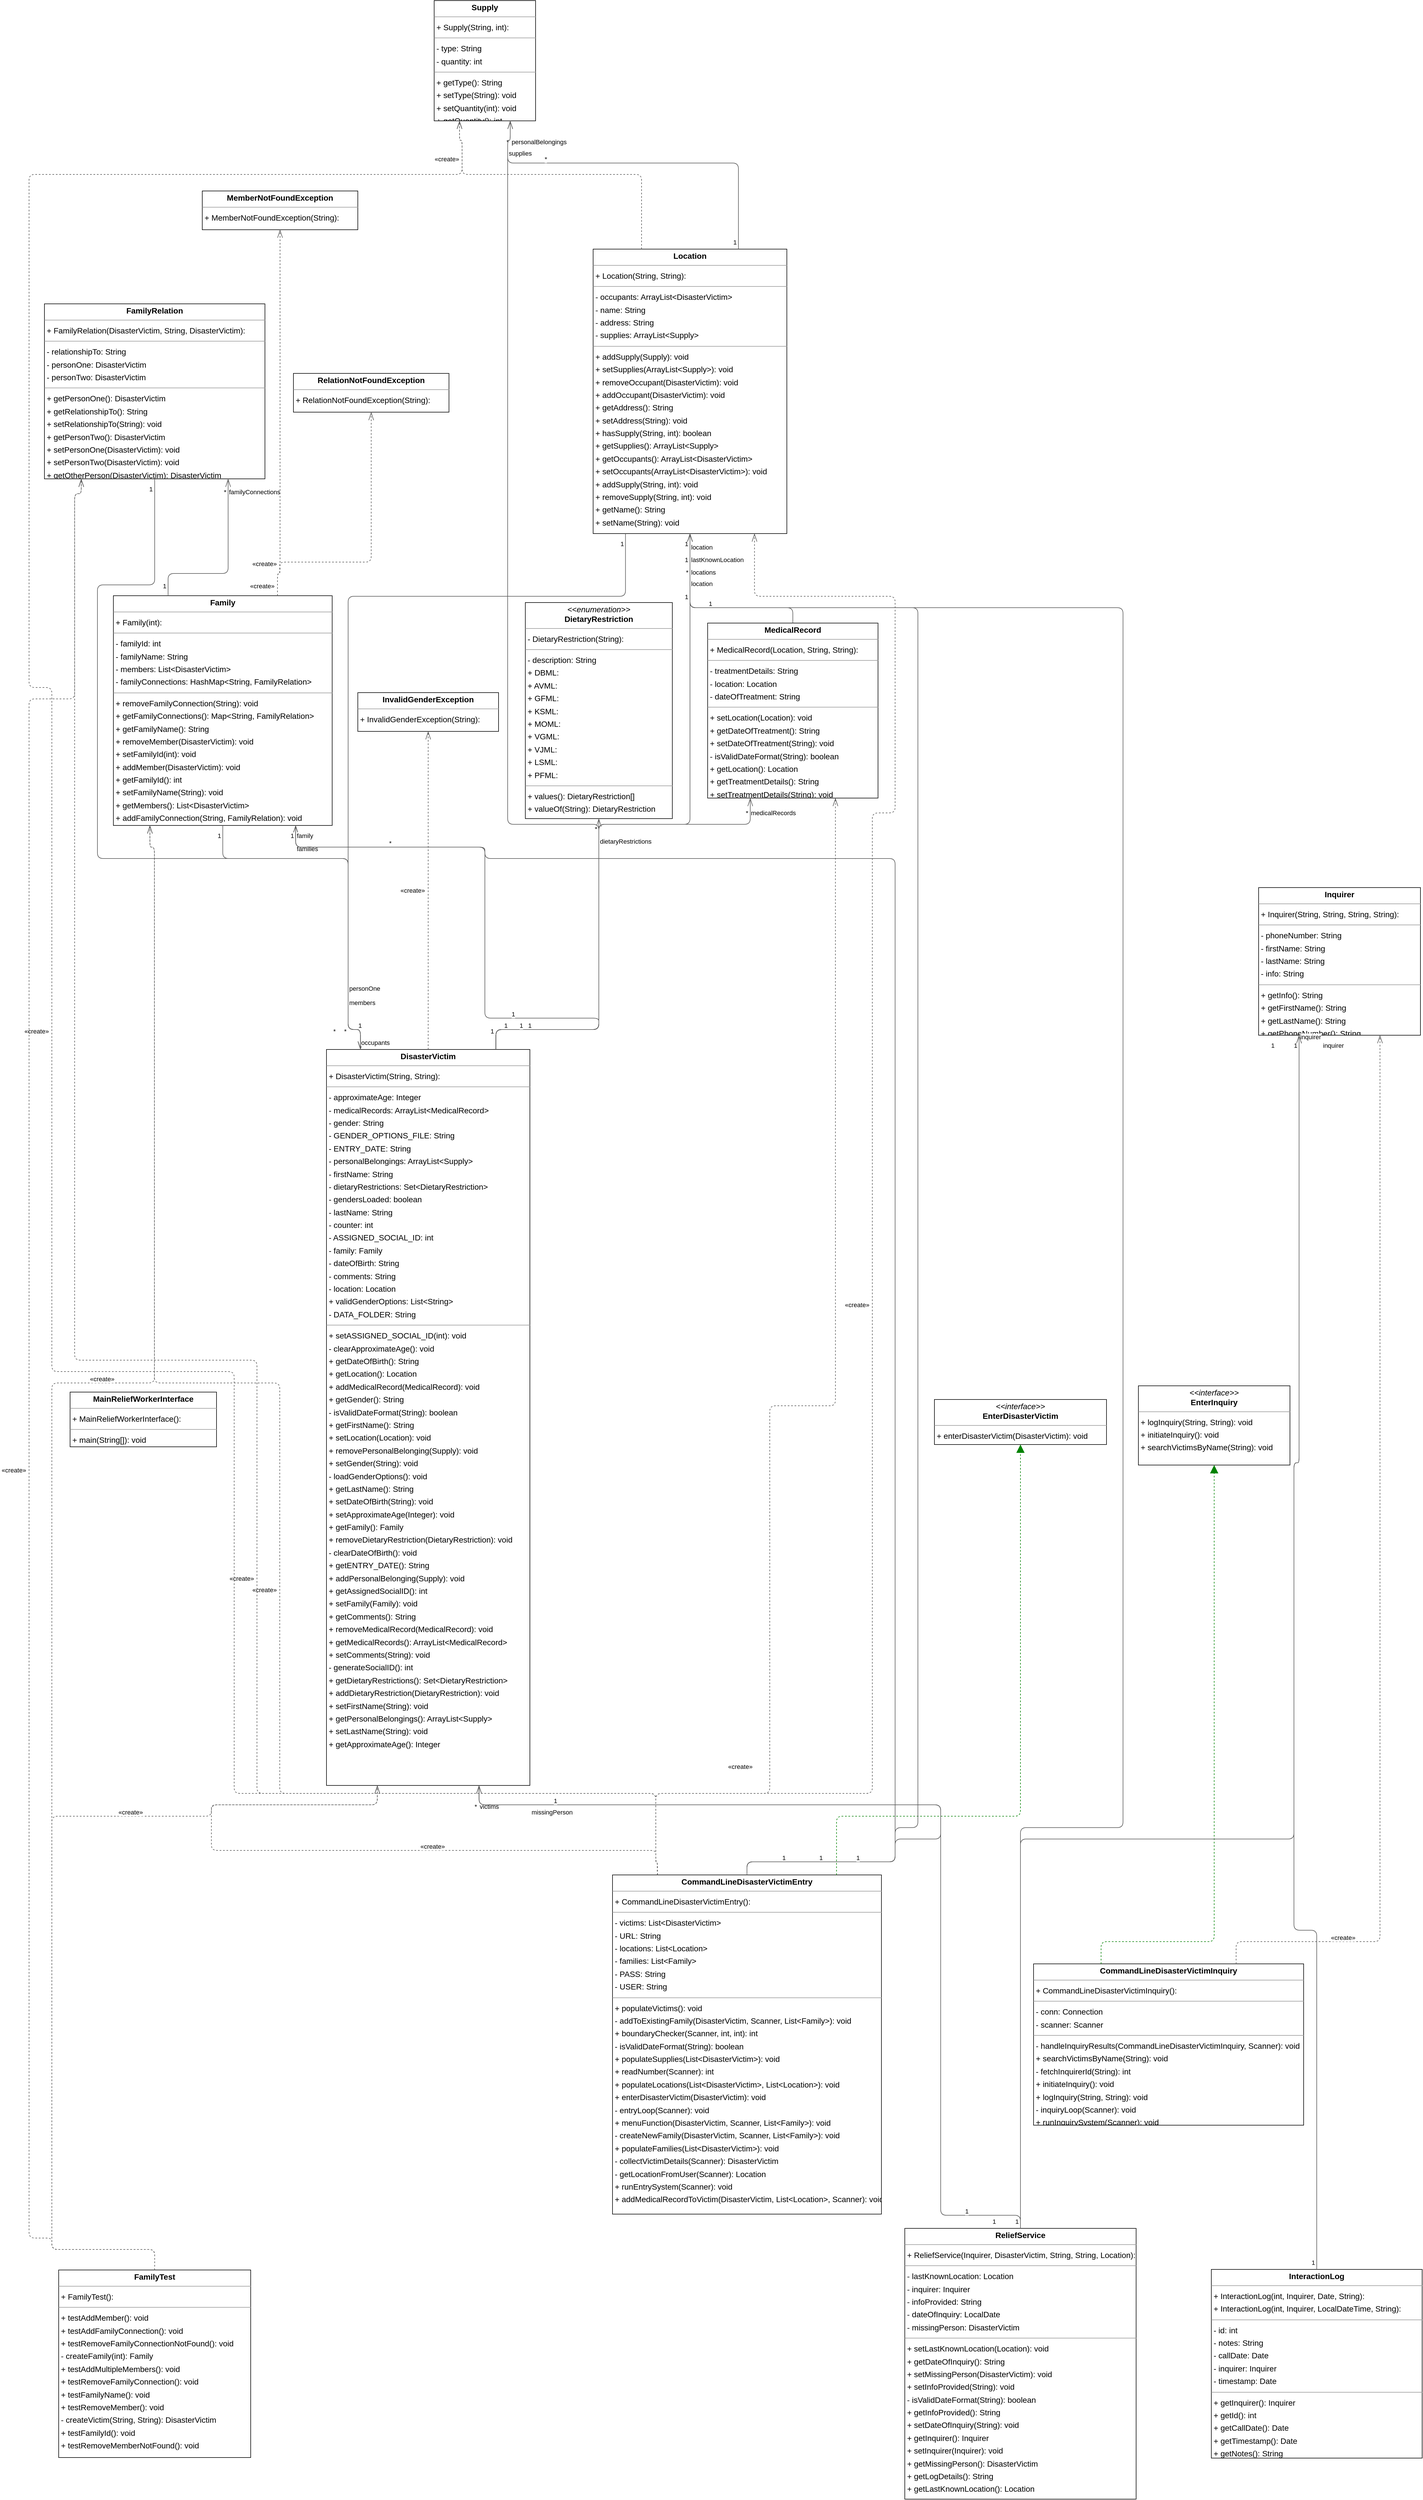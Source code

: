 <mxGraphModel dx="0" dy="0" grid="1" gridSize="10" guides="1" tooltips="1" connect="1" arrows="1" fold="1" page="0" pageScale="1" background="none" math="0" shadow="0">
  <root>
    <mxCell id="0" />
    <mxCell id="1" parent="0" />
    <mxCell id="node17" parent="1" vertex="1" value="&lt;p style=&quot;margin:0px;margin-top:4px;text-align:center;&quot;&gt;&lt;b&gt;CommandLineDisasterVictimEntry&lt;/b&gt;&lt;/p&gt;&lt;hr size=&quot;1&quot;/&gt;&lt;p style=&quot;margin:0 0 0 4px;line-height:1.6;&quot;&gt;+ CommandLineDisasterVictimEntry(): &lt;/p&gt;&lt;hr size=&quot;1&quot;/&gt;&lt;p style=&quot;margin:0 0 0 4px;line-height:1.6;&quot;&gt;- victims: List&amp;lt;DisasterVictim&amp;gt;&lt;br/&gt;- URL: String&lt;br/&gt;- locations: List&amp;lt;Location&amp;gt;&lt;br/&gt;- families: List&amp;lt;Family&amp;gt;&lt;br/&gt;- PASS: String&lt;br/&gt;- USER: String&lt;/p&gt;&lt;hr size=&quot;1&quot;/&gt;&lt;p style=&quot;margin:0 0 0 4px;line-height:1.6;&quot;&gt;+ populateVictims(): void&lt;br/&gt;- addToExistingFamily(DisasterVictim, Scanner, List&amp;lt;Family&amp;gt;): void&lt;br/&gt;+ boundaryChecker(Scanner, int, int): int&lt;br/&gt;- isValidDateFormat(String): boolean&lt;br/&gt;+ populateSupplies(List&amp;lt;DisasterVictim&amp;gt;): void&lt;br/&gt;+ readNumber(Scanner): int&lt;br/&gt;+ populateLocations(List&amp;lt;DisasterVictim&amp;gt;, List&amp;lt;Location&amp;gt;): void&lt;br/&gt;+ enterDisasterVictim(DisasterVictim): void&lt;br/&gt;- entryLoop(Scanner): void&lt;br/&gt;+ menuFunction(DisasterVictim, Scanner, List&amp;lt;Family&amp;gt;): void&lt;br/&gt;- createNewFamily(DisasterVictim, Scanner, List&amp;lt;Family&amp;gt;): void&lt;br/&gt;+ populateFamilies(List&amp;lt;DisasterVictim&amp;gt;): void&lt;br/&gt;- collectVictimDetails(Scanner): DisasterVictim&lt;br/&gt;- getLocationFromUser(Scanner): Location&lt;br/&gt;+ runEntrySystem(Scanner): void&lt;br/&gt;+ addMedicalRecordToVictim(DisasterVictim, List&amp;lt;Location&amp;gt;, Scanner): void&lt;/p&gt;" style="verticalAlign=top;align=left;overflow=fill;fontSize=14;fontFamily=Helvetica;html=1;rounded=0;shadow=0;comic=0;labelBackgroundColor=none;strokeWidth=1;">
      <mxGeometry x="835" y="3109" width="472" height="595" as="geometry" />
    </mxCell>
    <mxCell id="node13" parent="1" vertex="1" value="&lt;p style=&quot;margin:0px;margin-top:4px;text-align:center;&quot;&gt;&lt;b&gt;CommandLineDisasterVictimInquiry&lt;/b&gt;&lt;/p&gt;&lt;hr size=&quot;1&quot;/&gt;&lt;p style=&quot;margin:0 0 0 4px;line-height:1.6;&quot;&gt;+ CommandLineDisasterVictimInquiry(): &lt;/p&gt;&lt;hr size=&quot;1&quot;/&gt;&lt;p style=&quot;margin:0 0 0 4px;line-height:1.6;&quot;&gt;- conn: Connection&lt;br/&gt;- scanner: Scanner&lt;/p&gt;&lt;hr size=&quot;1&quot;/&gt;&lt;p style=&quot;margin:0 0 0 4px;line-height:1.6;&quot;&gt;- handleInquiryResults(CommandLineDisasterVictimInquiry, Scanner): void&lt;br/&gt;+ searchVictimsByName(String): void&lt;br/&gt;- fetchInquirerId(String): int&lt;br/&gt;+ initiateInquiry(): void&lt;br/&gt;+ logInquiry(String, String): void&lt;br/&gt;- inquiryLoop(Scanner): void&lt;br/&gt;+ runInquirySystem(Scanner): void&lt;/p&gt;" style="verticalAlign=top;align=left;overflow=fill;fontSize=14;fontFamily=Helvetica;html=1;rounded=0;shadow=0;comic=0;labelBackgroundColor=none;strokeWidth=1;">
      <mxGeometry x="1574" y="3265" width="474" height="283" as="geometry" />
    </mxCell>
    <mxCell id="node6" parent="1" vertex="1" value="&lt;p style=&quot;margin:0px;margin-top:4px;text-align:center;&quot;&gt;&lt;i&gt;&amp;lt;&amp;lt;enumeration&amp;gt;&amp;gt;&lt;/i&gt;&lt;br/&gt;&lt;b&gt;DietaryRestriction&lt;/b&gt;&lt;/p&gt;&lt;hr size=&quot;1&quot;/&gt;&lt;p style=&quot;margin:0 0 0 4px;line-height:1.6;&quot;&gt;- DietaryRestriction(String): &lt;/p&gt;&lt;hr size=&quot;1&quot;/&gt;&lt;p style=&quot;margin:0 0 0 4px;line-height:1.6;&quot;&gt;- description: String&lt;br/&gt;+ DBML: &lt;br/&gt;+ AVML: &lt;br/&gt;+ GFML: &lt;br/&gt;+ KSML: &lt;br/&gt;+ MOML: &lt;br/&gt;+ VGML: &lt;br/&gt;+ VJML: &lt;br/&gt;+ LSML: &lt;br/&gt;+ PFML: &lt;/p&gt;&lt;hr size=&quot;1&quot;/&gt;&lt;p style=&quot;margin:0 0 0 4px;line-height:1.6;&quot;&gt;+ values(): DietaryRestriction[]&lt;br/&gt;+ valueOf(String): DietaryRestriction&lt;br/&gt;+ getDescription(): String&lt;/p&gt;" style="verticalAlign=top;align=left;overflow=fill;fontSize=14;fontFamily=Helvetica;html=1;rounded=0;shadow=0;comic=0;labelBackgroundColor=none;strokeWidth=1;">
      <mxGeometry x="682" y="877" width="258" height="379" as="geometry" />
    </mxCell>
    <mxCell id="node12" parent="1" vertex="1" value="&lt;p style=&quot;margin:0px;margin-top:4px;text-align:center;&quot;&gt;&lt;b&gt;DisasterVictim&lt;/b&gt;&lt;/p&gt;&lt;hr size=&quot;1&quot;/&gt;&lt;p style=&quot;margin:0 0 0 4px;line-height:1.6;&quot;&gt;+ DisasterVictim(String, String): &lt;/p&gt;&lt;hr size=&quot;1&quot;/&gt;&lt;p style=&quot;margin:0 0 0 4px;line-height:1.6;&quot;&gt;- approximateAge: Integer&lt;br/&gt;- medicalRecords: ArrayList&amp;lt;MedicalRecord&amp;gt;&lt;br/&gt;- gender: String&lt;br/&gt;- GENDER_OPTIONS_FILE: String&lt;br/&gt;- ENTRY_DATE: String&lt;br/&gt;- personalBelongings: ArrayList&amp;lt;Supply&amp;gt;&lt;br/&gt;- firstName: String&lt;br/&gt;- dietaryRestrictions: Set&amp;lt;DietaryRestriction&amp;gt;&lt;br/&gt;- gendersLoaded: boolean&lt;br/&gt;- lastName: String&lt;br/&gt;- counter: int&lt;br/&gt;- ASSIGNED_SOCIAL_ID: int&lt;br/&gt;- family: Family&lt;br/&gt;- dateOfBirth: String&lt;br/&gt;- comments: String&lt;br/&gt;- location: Location&lt;br/&gt;+ validGenderOptions: List&amp;lt;String&amp;gt;&lt;br/&gt;- DATA_FOLDER: String&lt;/p&gt;&lt;hr size=&quot;1&quot;/&gt;&lt;p style=&quot;margin:0 0 0 4px;line-height:1.6;&quot;&gt;+ setASSIGNED_SOCIAL_ID(int): void&lt;br/&gt;- clearApproximateAge(): void&lt;br/&gt;+ getDateOfBirth(): String&lt;br/&gt;+ getLocation(): Location&lt;br/&gt;+ addMedicalRecord(MedicalRecord): void&lt;br/&gt;+ getGender(): String&lt;br/&gt;- isValidDateFormat(String): boolean&lt;br/&gt;+ getFirstName(): String&lt;br/&gt;+ setLocation(Location): void&lt;br/&gt;+ removePersonalBelonging(Supply): void&lt;br/&gt;+ setGender(String): void&lt;br/&gt;- loadGenderOptions(): void&lt;br/&gt;+ getLastName(): String&lt;br/&gt;+ setDateOfBirth(String): void&lt;br/&gt;+ setApproximateAge(Integer): void&lt;br/&gt;+ getFamily(): Family&lt;br/&gt;+ removeDietaryRestriction(DietaryRestriction): void&lt;br/&gt;- clearDateOfBirth(): void&lt;br/&gt;+ getENTRY_DATE(): String&lt;br/&gt;+ addPersonalBelonging(Supply): void&lt;br/&gt;+ getAssignedSocialID(): int&lt;br/&gt;+ setFamily(Family): void&lt;br/&gt;+ getComments(): String&lt;br/&gt;+ removeMedicalRecord(MedicalRecord): void&lt;br/&gt;+ getMedicalRecords(): ArrayList&amp;lt;MedicalRecord&amp;gt;&lt;br/&gt;+ setComments(String): void&lt;br/&gt;- generateSocialID(): int&lt;br/&gt;+ getDietaryRestrictions(): Set&amp;lt;DietaryRestriction&amp;gt;&lt;br/&gt;+ addDietaryRestriction(DietaryRestriction): void&lt;br/&gt;+ setFirstName(String): void&lt;br/&gt;+ getPersonalBelongings(): ArrayList&amp;lt;Supply&amp;gt;&lt;br/&gt;+ setLastName(String): void&lt;br/&gt;+ getApproximateAge(): Integer&lt;/p&gt;" style="verticalAlign=top;align=left;overflow=fill;fontSize=14;fontFamily=Helvetica;html=1;rounded=0;shadow=0;comic=0;labelBackgroundColor=none;strokeWidth=1;">
      <mxGeometry x="333" y="1661" width="357" height="1291" as="geometry" />
    </mxCell>
    <mxCell id="node2" parent="1" vertex="1" value="&lt;p style=&quot;margin:0px;margin-top:4px;text-align:center;&quot;&gt;&lt;i&gt;&amp;lt;&amp;lt;interface&amp;gt;&amp;gt;&lt;/i&gt;&lt;br/&gt;&lt;b&gt;EnterDisasterVictim&lt;/b&gt;&lt;/p&gt;&lt;hr size=&quot;1&quot;/&gt;&lt;p style=&quot;margin:0 0 0 4px;line-height:1.6;&quot;&gt;+ enterDisasterVictim(DisasterVictim): void&lt;/p&gt;" style="verticalAlign=top;align=left;overflow=fill;fontSize=14;fontFamily=Helvetica;html=1;rounded=0;shadow=0;comic=0;labelBackgroundColor=none;strokeWidth=1;">
      <mxGeometry x="1400" y="2275" width="302" height="79" as="geometry" />
    </mxCell>
    <mxCell id="node18" parent="1" vertex="1" value="&lt;p style=&quot;margin:0px;margin-top:4px;text-align:center;&quot;&gt;&lt;i&gt;&amp;lt;&amp;lt;interface&amp;gt;&amp;gt;&lt;/i&gt;&lt;br/&gt;&lt;b&gt;EnterInquiry&lt;/b&gt;&lt;/p&gt;&lt;hr size=&quot;1&quot;/&gt;&lt;p style=&quot;margin:0 0 0 4px;line-height:1.6;&quot;&gt;+ logInquiry(String, String): void&lt;br/&gt;+ initiateInquiry(): void&lt;br/&gt;+ searchVictimsByName(String): void&lt;/p&gt;" style="verticalAlign=top;align=left;overflow=fill;fontSize=14;fontFamily=Helvetica;html=1;rounded=0;shadow=0;comic=0;labelBackgroundColor=none;strokeWidth=1;">
      <mxGeometry x="1758" y="2251" width="266" height="139" as="geometry" />
    </mxCell>
    <mxCell id="node14" parent="1" vertex="1" value="&lt;p style=&quot;margin:0px;margin-top:4px;text-align:center;&quot;&gt;&lt;b&gt;Family&lt;/b&gt;&lt;/p&gt;&lt;hr size=&quot;1&quot;/&gt;&lt;p style=&quot;margin:0 0 0 4px;line-height:1.6;&quot;&gt;+ Family(int): &lt;/p&gt;&lt;hr size=&quot;1&quot;/&gt;&lt;p style=&quot;margin:0 0 0 4px;line-height:1.6;&quot;&gt;- familyId: int&lt;br/&gt;- familyName: String&lt;br/&gt;- members: List&amp;lt;DisasterVictim&amp;gt;&lt;br/&gt;- familyConnections: HashMap&amp;lt;String, FamilyRelation&amp;gt;&lt;/p&gt;&lt;hr size=&quot;1&quot;/&gt;&lt;p style=&quot;margin:0 0 0 4px;line-height:1.6;&quot;&gt;+ removeFamilyConnection(String): void&lt;br/&gt;+ getFamilyConnections(): Map&amp;lt;String, FamilyRelation&amp;gt;&lt;br/&gt;+ getFamilyName(): String&lt;br/&gt;+ removeMember(DisasterVictim): void&lt;br/&gt;+ setFamilyId(int): void&lt;br/&gt;+ addMember(DisasterVictim): void&lt;br/&gt;+ getFamilyId(): int&lt;br/&gt;+ setFamilyName(String): void&lt;br/&gt;+ getMembers(): List&amp;lt;DisasterVictim&amp;gt;&lt;br/&gt;+ addFamilyConnection(String, FamilyRelation): void&lt;/p&gt;" style="verticalAlign=top;align=left;overflow=fill;fontSize=14;fontFamily=Helvetica;html=1;rounded=0;shadow=0;comic=0;labelBackgroundColor=none;strokeWidth=1;">
      <mxGeometry x="-41" y="865" width="384" height="403" as="geometry" />
    </mxCell>
    <mxCell id="node0" parent="1" vertex="1" value="&lt;p style=&quot;margin:0px;margin-top:4px;text-align:center;&quot;&gt;&lt;b&gt;FamilyRelation&lt;/b&gt;&lt;/p&gt;&lt;hr size=&quot;1&quot;/&gt;&lt;p style=&quot;margin:0 0 0 4px;line-height:1.6;&quot;&gt;+ FamilyRelation(DisasterVictim, String, DisasterVictim): &lt;/p&gt;&lt;hr size=&quot;1&quot;/&gt;&lt;p style=&quot;margin:0 0 0 4px;line-height:1.6;&quot;&gt;- relationshipTo: String&lt;br/&gt;- personOne: DisasterVictim&lt;br/&gt;- personTwo: DisasterVictim&lt;/p&gt;&lt;hr size=&quot;1&quot;/&gt;&lt;p style=&quot;margin:0 0 0 4px;line-height:1.6;&quot;&gt;+ getPersonOne(): DisasterVictim&lt;br/&gt;+ getRelationshipTo(): String&lt;br/&gt;+ setRelationshipTo(String): void&lt;br/&gt;+ getPersonTwo(): DisasterVictim&lt;br/&gt;+ setPersonOne(DisasterVictim): void&lt;br/&gt;+ setPersonTwo(DisasterVictim): void&lt;br/&gt;+ getOtherPerson(DisasterVictim): DisasterVictim&lt;/p&gt;" style="verticalAlign=top;align=left;overflow=fill;fontSize=14;fontFamily=Helvetica;html=1;rounded=0;shadow=0;comic=0;labelBackgroundColor=none;strokeWidth=1;">
      <mxGeometry x="-162" y="353" width="387" height="307" as="geometry" />
    </mxCell>
    <mxCell id="node3" parent="1" vertex="1" value="&lt;p style=&quot;margin:0px;margin-top:4px;text-align:center;&quot;&gt;&lt;b&gt;FamilyTest&lt;/b&gt;&lt;/p&gt;&lt;hr size=&quot;1&quot;/&gt;&lt;p style=&quot;margin:0 0 0 4px;line-height:1.6;&quot;&gt;+ FamilyTest(): &lt;/p&gt;&lt;hr size=&quot;1&quot;/&gt;&lt;p style=&quot;margin:0 0 0 4px;line-height:1.6;&quot;&gt;+ testAddMember(): void&lt;br/&gt;+ testAddFamilyConnection(): void&lt;br/&gt;+ testRemoveFamilyConnectionNotFound(): void&lt;br/&gt;- createFamily(int): Family&lt;br/&gt;+ testAddMultipleMembers(): void&lt;br/&gt;+ testRemoveFamilyConnection(): void&lt;br/&gt;+ testFamilyName(): void&lt;br/&gt;+ testRemoveMember(): void&lt;br/&gt;- createVictim(String, String): DisasterVictim&lt;br/&gt;+ testFamilyId(): void&lt;br/&gt;+ testRemoveMemberNotFound(): void&lt;/p&gt;" style="verticalAlign=top;align=left;overflow=fill;fontSize=14;fontFamily=Helvetica;html=1;rounded=0;shadow=0;comic=0;labelBackgroundColor=none;strokeWidth=1;">
      <mxGeometry x="-137" y="3802" width="337" height="329" as="geometry" />
    </mxCell>
    <mxCell id="node1" parent="1" vertex="1" value="&lt;p style=&quot;margin:0px;margin-top:4px;text-align:center;&quot;&gt;&lt;b&gt;Inquirer&lt;/b&gt;&lt;/p&gt;&lt;hr size=&quot;1&quot;/&gt;&lt;p style=&quot;margin:0 0 0 4px;line-height:1.6;&quot;&gt;+ Inquirer(String, String, String, String): &lt;/p&gt;&lt;hr size=&quot;1&quot;/&gt;&lt;p style=&quot;margin:0 0 0 4px;line-height:1.6;&quot;&gt;- phoneNumber: String&lt;br/&gt;- firstName: String&lt;br/&gt;- lastName: String&lt;br/&gt;- info: String&lt;/p&gt;&lt;hr size=&quot;1&quot;/&gt;&lt;p style=&quot;margin:0 0 0 4px;line-height:1.6;&quot;&gt;+ getInfo(): String&lt;br/&gt;+ getFirstName(): String&lt;br/&gt;+ getLastName(): String&lt;br/&gt;+ getPhoneNumber(): String&lt;/p&gt;" style="verticalAlign=top;align=left;overflow=fill;fontSize=14;fontFamily=Helvetica;html=1;rounded=0;shadow=0;comic=0;labelBackgroundColor=none;strokeWidth=1;">
      <mxGeometry x="1969" y="1377" width="284" height="259" as="geometry" />
    </mxCell>
    <mxCell id="node8" parent="1" vertex="1" value="&lt;p style=&quot;margin:0px;margin-top:4px;text-align:center;&quot;&gt;&lt;b&gt;InteractionLog&lt;/b&gt;&lt;/p&gt;&lt;hr size=&quot;1&quot;/&gt;&lt;p style=&quot;margin:0 0 0 4px;line-height:1.6;&quot;&gt;+ InteractionLog(int, Inquirer, Date, String): &lt;br/&gt;+ InteractionLog(int, Inquirer, LocalDateTime, String): &lt;/p&gt;&lt;hr size=&quot;1&quot;/&gt;&lt;p style=&quot;margin:0 0 0 4px;line-height:1.6;&quot;&gt;- id: int&lt;br/&gt;- notes: String&lt;br/&gt;- callDate: Date&lt;br/&gt;- inquirer: Inquirer&lt;br/&gt;- timestamp: Date&lt;/p&gt;&lt;hr size=&quot;1&quot;/&gt;&lt;p style=&quot;margin:0 0 0 4px;line-height:1.6;&quot;&gt;+ getInquirer(): Inquirer&lt;br/&gt;+ getId(): int&lt;br/&gt;+ getCallDate(): Date&lt;br/&gt;+ getTimestamp(): Date&lt;br/&gt;+ getNotes(): String&lt;/p&gt;" style="verticalAlign=top;align=left;overflow=fill;fontSize=14;fontFamily=Helvetica;html=1;rounded=0;shadow=0;comic=0;labelBackgroundColor=none;strokeWidth=1;">
      <mxGeometry x="1886" y="3801" width="370" height="331" as="geometry" />
    </mxCell>
    <mxCell id="node16" parent="1" vertex="1" value="&lt;p style=&quot;margin:0px;margin-top:4px;text-align:center;&quot;&gt;&lt;b&gt;InvalidGenderException&lt;/b&gt;&lt;/p&gt;&lt;hr size=&quot;1&quot;/&gt;&lt;p style=&quot;margin:0 0 0 4px;line-height:1.6;&quot;&gt;+ InvalidGenderException(String): &lt;/p&gt;" style="verticalAlign=top;align=left;overflow=fill;fontSize=14;fontFamily=Helvetica;html=1;rounded=0;shadow=0;comic=0;labelBackgroundColor=none;strokeWidth=1;">
      <mxGeometry x="388" y="1035" width="247" height="68" as="geometry" />
    </mxCell>
    <mxCell id="node7" parent="1" vertex="1" value="&lt;p style=&quot;margin:0px;margin-top:4px;text-align:center;&quot;&gt;&lt;b&gt;Location&lt;/b&gt;&lt;/p&gt;&lt;hr size=&quot;1&quot;/&gt;&lt;p style=&quot;margin:0 0 0 4px;line-height:1.6;&quot;&gt;+ Location(String, String): &lt;/p&gt;&lt;hr size=&quot;1&quot;/&gt;&lt;p style=&quot;margin:0 0 0 4px;line-height:1.6;&quot;&gt;- occupants: ArrayList&amp;lt;DisasterVictim&amp;gt;&lt;br/&gt;- name: String&lt;br/&gt;- address: String&lt;br/&gt;- supplies: ArrayList&amp;lt;Supply&amp;gt;&lt;/p&gt;&lt;hr size=&quot;1&quot;/&gt;&lt;p style=&quot;margin:0 0 0 4px;line-height:1.6;&quot;&gt;+ addSupply(Supply): void&lt;br/&gt;+ setSupplies(ArrayList&amp;lt;Supply&amp;gt;): void&lt;br/&gt;+ removeOccupant(DisasterVictim): void&lt;br/&gt;+ addOccupant(DisasterVictim): void&lt;br/&gt;+ getAddress(): String&lt;br/&gt;+ setAddress(String): void&lt;br/&gt;+ hasSupply(String, int): boolean&lt;br/&gt;+ getSupplies(): ArrayList&amp;lt;Supply&amp;gt;&lt;br/&gt;+ getOccupants(): ArrayList&amp;lt;DisasterVictim&amp;gt;&lt;br/&gt;+ setOccupants(ArrayList&amp;lt;DisasterVictim&amp;gt;): void&lt;br/&gt;+ addSupply(String, int): void&lt;br/&gt;+ removeSupply(String, int): void&lt;br/&gt;+ getName(): String&lt;br/&gt;+ setName(String): void&lt;/p&gt;" style="verticalAlign=top;align=left;overflow=fill;fontSize=14;fontFamily=Helvetica;html=1;rounded=0;shadow=0;comic=0;labelBackgroundColor=none;strokeWidth=1;">
      <mxGeometry x="801" y="257" width="340" height="499" as="geometry" />
    </mxCell>
    <mxCell id="node11" parent="1" vertex="1" value="&lt;p style=&quot;margin:0px;margin-top:4px;text-align:center;&quot;&gt;&lt;b&gt;MainReliefWorkerInterface&lt;/b&gt;&lt;/p&gt;&lt;hr size=&quot;1&quot;/&gt;&lt;p style=&quot;margin:0 0 0 4px;line-height:1.6;&quot;&gt;+ MainReliefWorkerInterface(): &lt;/p&gt;&lt;hr size=&quot;1&quot;/&gt;&lt;p style=&quot;margin:0 0 0 4px;line-height:1.6;&quot;&gt;+ main(String[]): void&lt;/p&gt;" style="verticalAlign=top;align=left;overflow=fill;fontSize=14;fontFamily=Helvetica;html=1;rounded=0;shadow=0;comic=0;labelBackgroundColor=none;strokeWidth=1;">
      <mxGeometry x="-117" y="2262" width="257" height="96" as="geometry" />
    </mxCell>
    <mxCell id="node9" parent="1" vertex="1" value="&lt;p style=&quot;margin:0px;margin-top:4px;text-align:center;&quot;&gt;&lt;b&gt;MedicalRecord&lt;/b&gt;&lt;/p&gt;&lt;hr size=&quot;1&quot;/&gt;&lt;p style=&quot;margin:0 0 0 4px;line-height:1.6;&quot;&gt;+ MedicalRecord(Location, String, String): &lt;/p&gt;&lt;hr size=&quot;1&quot;/&gt;&lt;p style=&quot;margin:0 0 0 4px;line-height:1.6;&quot;&gt;- treatmentDetails: String&lt;br/&gt;- location: Location&lt;br/&gt;- dateOfTreatment: String&lt;/p&gt;&lt;hr size=&quot;1&quot;/&gt;&lt;p style=&quot;margin:0 0 0 4px;line-height:1.6;&quot;&gt;+ setLocation(Location): void&lt;br/&gt;+ getDateOfTreatment(): String&lt;br/&gt;+ setDateOfTreatment(String): void&lt;br/&gt;- isValidDateFormat(String): boolean&lt;br/&gt;+ getLocation(): Location&lt;br/&gt;+ getTreatmentDetails(): String&lt;br/&gt;+ setTreatmentDetails(String): void&lt;/p&gt;" style="verticalAlign=top;align=left;overflow=fill;fontSize=14;fontFamily=Helvetica;html=1;rounded=0;shadow=0;comic=0;labelBackgroundColor=none;strokeWidth=1;">
      <mxGeometry x="1002" y="913" width="299" height="307" as="geometry" />
    </mxCell>
    <mxCell id="node10" parent="1" vertex="1" value="&lt;p style=&quot;margin:0px;margin-top:4px;text-align:center;&quot;&gt;&lt;b&gt;MemberNotFoundException&lt;/b&gt;&lt;/p&gt;&lt;hr size=&quot;1&quot;/&gt;&lt;p style=&quot;margin:0 0 0 4px;line-height:1.6;&quot;&gt;+ MemberNotFoundException(String): &lt;/p&gt;" style="verticalAlign=top;align=left;overflow=fill;fontSize=14;fontFamily=Helvetica;html=1;rounded=0;shadow=0;comic=0;labelBackgroundColor=none;strokeWidth=1;">
      <mxGeometry x="115" y="155" width="273" height="68" as="geometry" />
    </mxCell>
    <mxCell id="node4" parent="1" vertex="1" value="&lt;p style=&quot;margin:0px;margin-top:4px;text-align:center;&quot;&gt;&lt;b&gt;RelationNotFoundException&lt;/b&gt;&lt;/p&gt;&lt;hr size=&quot;1&quot;/&gt;&lt;p style=&quot;margin:0 0 0 4px;line-height:1.6;&quot;&gt;+ RelationNotFoundException(String): &lt;/p&gt;" style="verticalAlign=top;align=left;overflow=fill;fontSize=14;fontFamily=Helvetica;html=1;rounded=0;shadow=0;comic=0;labelBackgroundColor=none;strokeWidth=1;">
      <mxGeometry x="275" y="475" width="273" height="68" as="geometry" />
    </mxCell>
    <mxCell id="node15" parent="1" vertex="1" value="&lt;p style=&quot;margin:0px;margin-top:4px;text-align:center;&quot;&gt;&lt;b&gt;ReliefService&lt;/b&gt;&lt;/p&gt;&lt;hr size=&quot;1&quot;/&gt;&lt;p style=&quot;margin:0 0 0 4px;line-height:1.6;&quot;&gt;+ ReliefService(Inquirer, DisasterVictim, String, String, Location): &lt;/p&gt;&lt;hr size=&quot;1&quot;/&gt;&lt;p style=&quot;margin:0 0 0 4px;line-height:1.6;&quot;&gt;- lastKnownLocation: Location&lt;br/&gt;- inquirer: Inquirer&lt;br/&gt;- infoProvided: String&lt;br/&gt;- dateOfInquiry: LocalDate&lt;br/&gt;- missingPerson: DisasterVictim&lt;/p&gt;&lt;hr size=&quot;1&quot;/&gt;&lt;p style=&quot;margin:0 0 0 4px;line-height:1.6;&quot;&gt;+ setLastKnownLocation(Location): void&lt;br/&gt;+ getDateOfInquiry(): String&lt;br/&gt;+ setMissingPerson(DisasterVictim): void&lt;br/&gt;+ setInfoProvided(String): void&lt;br/&gt;- isValidDateFormat(String): boolean&lt;br/&gt;+ getInfoProvided(): String&lt;br/&gt;+ setDateOfInquiry(String): void&lt;br/&gt;+ getInquirer(): Inquirer&lt;br/&gt;+ setInquirer(Inquirer): void&lt;br/&gt;+ getMissingPerson(): DisasterVictim&lt;br/&gt;+ getLogDetails(): String&lt;br/&gt;+ getLastKnownLocation(): Location&lt;/p&gt;" style="verticalAlign=top;align=left;overflow=fill;fontSize=14;fontFamily=Helvetica;html=1;rounded=0;shadow=0;comic=0;labelBackgroundColor=none;strokeWidth=1;">
      <mxGeometry x="1348" y="3729" width="406" height="475" as="geometry" />
    </mxCell>
    <mxCell id="node5" parent="1" vertex="1" value="&lt;p style=&quot;margin:0px;margin-top:4px;text-align:center;&quot;&gt;&lt;b&gt;Supply&lt;/b&gt;&lt;/p&gt;&lt;hr size=&quot;1&quot;/&gt;&lt;p style=&quot;margin:0 0 0 4px;line-height:1.6;&quot;&gt;+ Supply(String, int): &lt;/p&gt;&lt;hr size=&quot;1&quot;/&gt;&lt;p style=&quot;margin:0 0 0 4px;line-height:1.6;&quot;&gt;- type: String&lt;br/&gt;- quantity: int&lt;/p&gt;&lt;hr size=&quot;1&quot;/&gt;&lt;p style=&quot;margin:0 0 0 4px;line-height:1.6;&quot;&gt;+ getType(): String&lt;br/&gt;+ setType(String): void&lt;br/&gt;+ setQuantity(int): void&lt;br/&gt;+ getQuantity(): int&lt;/p&gt;" style="verticalAlign=top;align=left;overflow=fill;fontSize=14;fontFamily=Helvetica;html=1;rounded=0;shadow=0;comic=0;labelBackgroundColor=none;strokeWidth=1;">
      <mxGeometry x="522" y="-179" width="178" height="211" as="geometry" />
    </mxCell>
    <mxCell id="edge21" edge="1" value="" parent="1" source="node17" target="node12" style="html=1;rounded=1;edgeStyle=orthogonalEdgeStyle;dashed=1;startArrow=none;endArrow=openThin;endSize=12;strokeColor=#595959;exitX=0.167;exitY=0.000;exitDx=0;exitDy=0;entryX=0.250;entryY=1.000;entryDx=0;entryDy=0;">
      <mxGeometry width="50" height="50" relative="1" as="geometry">
        <Array as="points">
          <mxPoint x="914" y="3086" />
          <mxPoint x="911" y="3086" />
          <mxPoint x="911" y="3066" />
          <mxPoint x="131" y="3066" />
          <mxPoint x="131" y="2986" />
          <mxPoint x="422" y="2986" />
        </Array>
      </mxGeometry>
    </mxCell>
    <mxCell id="label128" parent="edge21" vertex="1" connectable="0" value="«create»" style="edgeLabel;resizable=0;html=1;align=left;verticalAlign=top;strokeColor=default;">
      <mxGeometry x="496" y="3046" as="geometry" />
    </mxCell>
    <mxCell id="edge22" edge="1" value="" parent="1" source="node17" target="node12" style="html=1;rounded=1;edgeStyle=orthogonalEdgeStyle;dashed=0;startArrow=diamondThinstartSize=12;endArrow=openThin;endSize=12;strokeColor=#595959;exitX=0.500;exitY=0.000;exitDx=0;exitDy=0;entryX=0.750;entryY=1.000;entryDx=0;entryDy=0;">
      <mxGeometry width="50" height="50" relative="1" as="geometry">
        <Array as="points">
          <mxPoint x="1071" y="3086" />
          <mxPoint x="1331" y="3086" />
          <mxPoint x="1331" y="3046" />
          <mxPoint x="1411" y="3046" />
          <mxPoint x="1411" y="2986" />
          <mxPoint x="600" y="2986" />
        </Array>
      </mxGeometry>
    </mxCell>
    <mxCell id="label132" parent="edge22" vertex="1" connectable="0" value="1" style="edgeLabel;resizable=0;html=1;align=left;verticalAlign=top;strokeColor=default;">
      <mxGeometry x="1196" y="3066" as="geometry" />
    </mxCell>
    <mxCell id="label136" parent="edge22" vertex="1" connectable="0" value="*" style="edgeLabel;resizable=0;html=1;align=left;verticalAlign=top;strokeColor=default;">
      <mxGeometry x="591" y="2976" as="geometry" />
    </mxCell>
    <mxCell id="label137" parent="edge22" vertex="1" connectable="0" value="victims" style="edgeLabel;resizable=0;html=1;align=left;verticalAlign=top;strokeColor=default;">
      <mxGeometry x="600" y="2976" as="geometry" />
    </mxCell>
    <mxCell id="edge0" edge="1" value="" parent="1" source="node17" target="node2" style="html=1;rounded=1;edgeStyle=orthogonalEdgeStyle;dashed=1;startArrow=none;endArrow=block;endSize=12;strokeColor=#008200;exitX=0.833;exitY=0.000;exitDx=0;exitDy=0;entryX=0.500;entryY=1.001;entryDx=0;entryDy=0;">
      <mxGeometry width="50" height="50" relative="1" as="geometry">
        <Array as="points">
          <mxPoint x="1228" y="3006" />
          <mxPoint x="1551" y="3006" />
        </Array>
      </mxGeometry>
    </mxCell>
    <mxCell id="edge15" edge="1" value="" parent="1" source="node17" target="node14" style="html=1;rounded=1;edgeStyle=orthogonalEdgeStyle;dashed=0;startArrow=diamondThinstartSize=12;endArrow=openThin;endSize=12;strokeColor=#595959;exitX=0.500;exitY=0.000;exitDx=0;exitDy=0;entryX=0.833;entryY=1.000;entryDx=0;entryDy=0;">
      <mxGeometry width="50" height="50" relative="1" as="geometry">
        <Array as="points">
          <mxPoint x="1071" y="3086" />
          <mxPoint x="1331" y="3086" />
          <mxPoint x="1331" y="1326" />
          <mxPoint x="611" y="1326" />
          <mxPoint x="611" y="1306" />
          <mxPoint x="279" y="1306" />
        </Array>
      </mxGeometry>
    </mxCell>
    <mxCell id="label90" parent="edge15" vertex="1" connectable="0" value="1" style="edgeLabel;resizable=0;html=1;align=left;verticalAlign=top;strokeColor=default;">
      <mxGeometry x="1131" y="3066" as="geometry" />
    </mxCell>
    <mxCell id="label94" parent="edge15" vertex="1" connectable="0" value="*" style="edgeLabel;resizable=0;html=1;align=left;verticalAlign=top;strokeColor=default;">
      <mxGeometry x="441" y="1286" as="geometry" />
    </mxCell>
    <mxCell id="label95" parent="edge15" vertex="1" connectable="0" value="families" style="edgeLabel;resizable=0;html=1;align=left;verticalAlign=top;strokeColor=default;">
      <mxGeometry x="279" y="1296" as="geometry" />
    </mxCell>
    <mxCell id="edge29" edge="1" value="" parent="1" source="node17" target="node14" style="html=1;rounded=1;edgeStyle=orthogonalEdgeStyle;dashed=1;startArrow=none;endArrow=openThin;endSize=12;strokeColor=#595959;exitX=0.167;exitY=0.000;exitDx=0;exitDy=0;entryX=0.167;entryY=1.000;entryDx=0;entryDy=0;">
      <mxGeometry width="50" height="50" relative="1" as="geometry">
        <Array as="points">
          <mxPoint x="914" y="3086" />
          <mxPoint x="911" y="3086" />
          <mxPoint x="911" y="2966" />
          <mxPoint x="251" y="2966" />
          <mxPoint x="251" y="2246" />
          <mxPoint x="31" y="2246" />
          <mxPoint x="31" y="1306" />
          <mxPoint x="23" y="1306" />
        </Array>
      </mxGeometry>
    </mxCell>
    <mxCell id="label176" parent="edge29" vertex="1" connectable="0" value="«create»" style="edgeLabel;resizable=0;html=1;align=left;verticalAlign=top;strokeColor=default;">
      <mxGeometry x="201" y="2596" as="geometry" />
    </mxCell>
    <mxCell id="edge4" edge="1" value="" parent="1" source="node17" target="node0" style="html=1;rounded=1;edgeStyle=orthogonalEdgeStyle;dashed=1;startArrow=none;endArrow=openThin;endSize=12;strokeColor=#595959;exitX=0.167;exitY=0.000;exitDx=0;exitDy=0;entryX=0.167;entryY=1.000;entryDx=0;entryDy=0;">
      <mxGeometry width="50" height="50" relative="1" as="geometry">
        <Array as="points">
          <mxPoint x="914" y="3086" />
          <mxPoint x="911" y="3086" />
          <mxPoint x="911" y="2966" />
          <mxPoint x="211" y="2966" />
          <mxPoint x="211" y="2206" />
          <mxPoint x="-109" y="2206" />
          <mxPoint x="-109" y="686" />
          <mxPoint x="-98" y="686" />
        </Array>
      </mxGeometry>
    </mxCell>
    <mxCell id="label26" parent="edge4" vertex="1" connectable="0" value="«create»" style="edgeLabel;resizable=0;html=1;align=left;verticalAlign=top;strokeColor=default;">
      <mxGeometry x="161" y="2576" as="geometry" />
    </mxCell>
    <mxCell id="edge16" edge="1" value="" parent="1" source="node17" target="node7" style="html=1;rounded=1;edgeStyle=orthogonalEdgeStyle;dashed=0;startArrow=diamondThinstartSize=12;endArrow=openThin;endSize=12;strokeColor=#595959;exitX=0.500;exitY=0.000;exitDx=0;exitDy=0;entryX=0.500;entryY=1.000;entryDx=0;entryDy=0;">
      <mxGeometry width="50" height="50" relative="1" as="geometry">
        <Array as="points">
          <mxPoint x="1071" y="3086" />
          <mxPoint x="1331" y="3086" />
          <mxPoint x="1331" y="3026" />
          <mxPoint x="1371" y="3026" />
          <mxPoint x="1371" y="886" />
          <mxPoint x="971" y="886" />
        </Array>
      </mxGeometry>
    </mxCell>
    <mxCell id="label96" parent="edge16" vertex="1" connectable="0" value="1" style="edgeLabel;resizable=0;html=1;align=left;verticalAlign=top;strokeColor=default;">
      <mxGeometry x="1261" y="3066" as="geometry" />
    </mxCell>
    <mxCell id="label100" parent="edge16" vertex="1" connectable="0" value="*" style="edgeLabel;resizable=0;html=1;align=left;verticalAlign=top;strokeColor=default;">
      <mxGeometry x="962" y="811" as="geometry" />
    </mxCell>
    <mxCell id="label101" parent="edge16" vertex="1" connectable="0" value="locations" style="edgeLabel;resizable=0;html=1;align=left;verticalAlign=top;strokeColor=default;">
      <mxGeometry x="971" y="811" as="geometry" />
    </mxCell>
    <mxCell id="edge23" edge="1" value="" parent="1" source="node17" target="node7" style="html=1;rounded=1;edgeStyle=orthogonalEdgeStyle;dashed=1;startArrow=none;endArrow=openThin;endSize=12;strokeColor=#595959;exitX=0.167;exitY=0.000;exitDx=0;exitDy=0;entryX=0.833;entryY=1.000;entryDx=0;entryDy=0;">
      <mxGeometry width="50" height="50" relative="1" as="geometry">
        <Array as="points">
          <mxPoint x="914" y="3086" />
          <mxPoint x="911" y="3086" />
          <mxPoint x="911" y="2966" />
          <mxPoint x="1291" y="2966" />
          <mxPoint x="1291" y="1246" />
          <mxPoint x="1331" y="1246" />
          <mxPoint x="1331" y="866" />
          <mxPoint x="1084" y="866" />
        </Array>
      </mxGeometry>
    </mxCell>
    <mxCell id="label140" parent="edge23" vertex="1" connectable="0" value="«create»" style="edgeLabel;resizable=0;html=1;align=left;verticalAlign=top;strokeColor=default;">
      <mxGeometry x="1241" y="2096" as="geometry" />
    </mxCell>
    <mxCell id="edge24" edge="1" value="" parent="1" source="node17" target="node9" style="html=1;rounded=1;edgeStyle=orthogonalEdgeStyle;dashed=1;startArrow=none;endArrow=openThin;endSize=12;strokeColor=#595959;exitX=0.167;exitY=0.000;exitDx=0;exitDy=0;entryX=0.750;entryY=1.000;entryDx=0;entryDy=0;">
      <mxGeometry width="50" height="50" relative="1" as="geometry">
        <Array as="points">
          <mxPoint x="914" y="3086" />
          <mxPoint x="911" y="3086" />
          <mxPoint x="911" y="2966" />
          <mxPoint x="1111" y="2966" />
          <mxPoint x="1111" y="2286" />
          <mxPoint x="1226" y="2286" />
        </Array>
      </mxGeometry>
    </mxCell>
    <mxCell id="label146" parent="edge24" vertex="1" connectable="0" value="«create»" style="edgeLabel;resizable=0;html=1;align=left;verticalAlign=top;strokeColor=default;">
      <mxGeometry x="1036" y="2906" as="geometry" />
    </mxCell>
    <mxCell id="edge10" edge="1" value="" parent="1" source="node17" target="node5" style="html=1;rounded=1;edgeStyle=orthogonalEdgeStyle;dashed=1;startArrow=none;endArrow=openThin;endSize=12;strokeColor=#595959;exitX=0.167;exitY=0.000;exitDx=0;exitDy=0;entryX=0.250;entryY=1.000;entryDx=0;entryDy=0;">
      <mxGeometry width="50" height="50" relative="1" as="geometry">
        <Array as="points">
          <mxPoint x="914" y="3086" />
          <mxPoint x="911" y="3086" />
          <mxPoint x="911" y="2966" />
          <mxPoint x="171" y="2966" />
          <mxPoint x="171" y="2226" />
          <mxPoint x="-149" y="2226" />
          <mxPoint x="-149" y="1026" />
          <mxPoint x="-189" y="1026" />
          <mxPoint x="-189" y="126" />
          <mxPoint x="571" y="126" />
          <mxPoint x="571" y="66" />
          <mxPoint x="567" y="66" />
        </Array>
      </mxGeometry>
    </mxCell>
    <mxCell id="label62" parent="edge10" vertex="1" connectable="0" value="«create»" style="edgeLabel;resizable=0;html=1;align=left;verticalAlign=top;strokeColor=default;">
      <mxGeometry x="-199" y="1616" as="geometry" />
    </mxCell>
    <mxCell id="edge1" edge="1" value="" parent="1" source="node13" target="node18" style="html=1;rounded=1;edgeStyle=orthogonalEdgeStyle;dashed=1;startArrow=none;endArrow=block;endSize=12;strokeColor=#008200;exitX=0.250;exitY=0.000;exitDx=0;exitDy=0;entryX=0.500;entryY=1.000;entryDx=0;entryDy=0;">
      <mxGeometry width="50" height="50" relative="1" as="geometry">
        <Array as="points">
          <mxPoint x="1693" y="3226" />
          <mxPoint x="1891" y="3226" />
        </Array>
      </mxGeometry>
    </mxCell>
    <mxCell id="edge31" edge="1" value="" parent="1" source="node13" target="node1" style="html=1;rounded=1;edgeStyle=orthogonalEdgeStyle;dashed=1;startArrow=none;endArrow=openThin;endSize=12;strokeColor=#595959;exitX=0.750;exitY=0.000;exitDx=0;exitDy=0;entryX=0.750;entryY=1.000;entryDx=0;entryDy=0;">
      <mxGeometry width="50" height="50" relative="1" as="geometry">
        <Array as="points">
          <mxPoint x="1930" y="3226" />
          <mxPoint x="2182" y="3226" />
        </Array>
      </mxGeometry>
    </mxCell>
    <mxCell id="label188" parent="edge31" vertex="1" connectable="0" value="«create»" style="edgeLabel;resizable=0;html=1;align=left;verticalAlign=top;strokeColor=default;">
      <mxGeometry x="2094" y="3206" as="geometry" />
    </mxCell>
    <mxCell id="edge2" edge="1" value="" parent="1" source="node12" target="node6" style="html=1;rounded=1;edgeStyle=orthogonalEdgeStyle;dashed=0;startArrow=diamondThinstartSize=12;endArrow=openThin;endSize=12;strokeColor=#595959;exitX=0.833;exitY=0.000;exitDx=0;exitDy=0;entryX=0.500;entryY=1.000;entryDx=0;entryDy=0;">
      <mxGeometry width="50" height="50" relative="1" as="geometry">
        <Array as="points">
          <mxPoint x="630" y="1626" />
          <mxPoint x="811" y="1626" />
        </Array>
      </mxGeometry>
    </mxCell>
    <mxCell id="label12" parent="edge2" vertex="1" connectable="0" value="1" style="edgeLabel;resizable=0;html=1;align=left;verticalAlign=top;strokeColor=default;">
      <mxGeometry x="643" y="1606" as="geometry" />
    </mxCell>
    <mxCell id="label16" parent="edge2" vertex="1" connectable="0" value="*" style="edgeLabel;resizable=0;html=1;align=left;verticalAlign=top;strokeColor=default;">
      <mxGeometry x="802" y="1261" as="geometry" />
    </mxCell>
    <mxCell id="label17" parent="edge2" vertex="1" connectable="0" value="dietaryRestrictions" style="edgeLabel;resizable=0;html=1;align=left;verticalAlign=top;strokeColor=default;">
      <mxGeometry x="811" y="1283" as="geometry" />
    </mxCell>
    <mxCell id="edge14" edge="1" value="" parent="1" source="node12" target="node14" style="html=1;rounded=1;edgeStyle=orthogonalEdgeStyle;dashed=0;startArrow=diamondThinstartSize=12;endArrow=openThin;endSize=12;strokeColor=#595959;exitX=0.833;exitY=0.000;exitDx=0;exitDy=0;entryX=0.833;entryY=1.000;entryDx=0;entryDy=0;">
      <mxGeometry width="50" height="50" relative="1" as="geometry">
        <Array as="points">
          <mxPoint x="630" y="1626" />
          <mxPoint x="811" y="1626" />
          <mxPoint x="811" y="1606" />
          <mxPoint x="611" y="1606" />
          <mxPoint x="611" y="1306" />
          <mxPoint x="279" y="1306" />
        </Array>
      </mxGeometry>
    </mxCell>
    <mxCell id="label84" parent="edge14" vertex="1" connectable="0" value="1" style="edgeLabel;resizable=0;html=1;align=left;verticalAlign=top;strokeColor=default;">
      <mxGeometry x="656" y="1586" as="geometry" />
    </mxCell>
    <mxCell id="label88" parent="edge14" vertex="1" connectable="0" value="1" style="edgeLabel;resizable=0;html=1;align=left;verticalAlign=top;strokeColor=default;">
      <mxGeometry x="268" y="1273" as="geometry" />
    </mxCell>
    <mxCell id="label89" parent="edge14" vertex="1" connectable="0" value="family" style="edgeLabel;resizable=0;html=1;align=left;verticalAlign=top;strokeColor=default;">
      <mxGeometry x="279" y="1273" as="geometry" />
    </mxCell>
    <mxCell id="edge20" edge="1" value="" parent="1" source="node12" target="node16" style="html=1;rounded=1;edgeStyle=orthogonalEdgeStyle;dashed=1;startArrow=none;endArrow=openThin;endSize=12;strokeColor=#595959;exitX=0.500;exitY=0.000;exitDx=0;exitDy=0;entryX=0.500;entryY=1.001;entryDx=0;entryDy=0;">
      <mxGeometry width="50" height="50" relative="1" as="geometry">
        <Array as="points" />
      </mxGeometry>
    </mxCell>
    <mxCell id="label122" parent="edge20" vertex="1" connectable="0" value="«create»" style="edgeLabel;resizable=0;html=1;align=left;verticalAlign=top;strokeColor=default;">
      <mxGeometry x="461" y="1369" as="geometry" />
    </mxCell>
    <mxCell id="edge27" edge="1" value="" parent="1" source="node12" target="node7" style="html=1;rounded=1;edgeStyle=orthogonalEdgeStyle;dashed=0;startArrow=diamondThinstartSize=12;endArrow=openThin;endSize=12;strokeColor=#595959;exitX=0.833;exitY=0.000;exitDx=0;exitDy=0;entryX=0.500;entryY=1.000;entryDx=0;entryDy=0;">
      <mxGeometry width="50" height="50" relative="1" as="geometry">
        <Array as="points">
          <mxPoint x="630" y="1626" />
          <mxPoint x="811" y="1626" />
          <mxPoint x="811" y="1266" />
          <mxPoint x="971" y="1266" />
        </Array>
      </mxGeometry>
    </mxCell>
    <mxCell id="label162" parent="edge27" vertex="1" connectable="0" value="1" style="edgeLabel;resizable=0;html=1;align=left;verticalAlign=top;strokeColor=default;">
      <mxGeometry x="619" y="1616" as="geometry" />
    </mxCell>
    <mxCell id="label166" parent="edge27" vertex="1" connectable="0" value="1" style="edgeLabel;resizable=0;html=1;align=left;verticalAlign=top;strokeColor=default;">
      <mxGeometry x="960" y="761" as="geometry" />
    </mxCell>
    <mxCell id="label167" parent="edge27" vertex="1" connectable="0" value="location" style="edgeLabel;resizable=0;html=1;align=left;verticalAlign=top;strokeColor=default;">
      <mxGeometry x="971" y="831" as="geometry" />
    </mxCell>
    <mxCell id="edge33" edge="1" value="" parent="1" source="node12" target="node9" style="html=1;rounded=1;edgeStyle=orthogonalEdgeStyle;dashed=0;startArrow=diamondThinstartSize=12;endArrow=openThin;endSize=12;strokeColor=#595959;exitX=0.833;exitY=0.000;exitDx=0;exitDy=0;entryX=0.250;entryY=1.000;entryDx=0;entryDy=0;">
      <mxGeometry width="50" height="50" relative="1" as="geometry">
        <Array as="points">
          <mxPoint x="630" y="1626" />
          <mxPoint x="811" y="1626" />
          <mxPoint x="811" y="1266" />
          <mxPoint x="1076" y="1266" />
        </Array>
      </mxGeometry>
    </mxCell>
    <mxCell id="label198" parent="edge33" vertex="1" connectable="0" value="1" style="edgeLabel;resizable=0;html=1;align=left;verticalAlign=top;strokeColor=default;">
      <mxGeometry x="685" y="1606" as="geometry" />
    </mxCell>
    <mxCell id="label202" parent="edge33" vertex="1" connectable="0" value="*" style="edgeLabel;resizable=0;html=1;align=left;verticalAlign=top;strokeColor=default;">
      <mxGeometry x="1067" y="1233" as="geometry" />
    </mxCell>
    <mxCell id="label203" parent="edge33" vertex="1" connectable="0" value="medicalRecords" style="edgeLabel;resizable=0;html=1;align=left;verticalAlign=top;strokeColor=default;">
      <mxGeometry x="1076" y="1233" as="geometry" />
    </mxCell>
    <mxCell id="edge19" edge="1" value="" parent="1" source="node12" target="node5" style="html=1;rounded=1;edgeStyle=orthogonalEdgeStyle;dashed=0;startArrow=diamondThinstartSize=12;endArrow=openThin;endSize=12;strokeColor=#595959;exitX=0.833;exitY=0.000;exitDx=0;exitDy=0;entryX=0.750;entryY=1.000;entryDx=0;entryDy=0;">
      <mxGeometry width="50" height="50" relative="1" as="geometry">
        <Array as="points">
          <mxPoint x="630" y="1626" />
          <mxPoint x="811" y="1626" />
          <mxPoint x="811" y="1266" />
          <mxPoint x="651" y="1266" />
          <mxPoint x="651" y="66" />
          <mxPoint x="656" y="66" />
        </Array>
      </mxGeometry>
    </mxCell>
    <mxCell id="label114" parent="edge19" vertex="1" connectable="0" value="1" style="edgeLabel;resizable=0;html=1;align=left;verticalAlign=top;strokeColor=default;">
      <mxGeometry x="670" y="1606" as="geometry" />
    </mxCell>
    <mxCell id="label118" parent="edge19" vertex="1" connectable="0" value="*" style="edgeLabel;resizable=0;html=1;align=left;verticalAlign=top;strokeColor=default;">
      <mxGeometry x="647" y="56" as="geometry" />
    </mxCell>
    <mxCell id="label119" parent="edge19" vertex="1" connectable="0" value="personalBelongings" style="edgeLabel;resizable=0;html=1;align=left;verticalAlign=top;strokeColor=default;">
      <mxGeometry x="656" y="56" as="geometry" />
    </mxCell>
    <mxCell id="edge7" edge="1" value="" parent="1" source="node14" target="node12" style="html=1;rounded=1;edgeStyle=orthogonalEdgeStyle;dashed=0;startArrow=diamondThinstartSize=12;endArrow=openThin;endSize=12;strokeColor=#595959;exitX=0.500;exitY=1.000;exitDx=0;exitDy=0;entryX=0.167;entryY=0.000;entryDx=0;entryDy=0;">
      <mxGeometry width="50" height="50" relative="1" as="geometry">
        <Array as="points">
          <mxPoint x="151" y="1326" />
          <mxPoint x="371" y="1326" />
          <mxPoint x="371" y="1626" />
          <mxPoint x="392" y="1626" />
        </Array>
      </mxGeometry>
    </mxCell>
    <mxCell id="label42" parent="edge7" vertex="1" connectable="0" value="1" style="edgeLabel;resizable=0;html=1;align=left;verticalAlign=top;strokeColor=default;">
      <mxGeometry x="140" y="1273" as="geometry" />
    </mxCell>
    <mxCell id="label46" parent="edge7" vertex="1" connectable="0" value="*" style="edgeLabel;resizable=0;html=1;align=left;verticalAlign=top;strokeColor=default;">
      <mxGeometry x="362" y="1616" as="geometry" />
    </mxCell>
    <mxCell id="label47" parent="edge7" vertex="1" connectable="0" value="members" style="edgeLabel;resizable=0;html=1;align=left;verticalAlign=top;strokeColor=default;">
      <mxGeometry x="371" y="1566" as="geometry" />
    </mxCell>
    <mxCell id="edge26" edge="1" value="" parent="1" source="node14" target="node0" style="html=1;rounded=1;edgeStyle=orthogonalEdgeStyle;dashed=0;startArrow=diamondThinstartSize=12;endArrow=openThin;endSize=12;strokeColor=#595959;exitX=0.250;exitY=0.000;exitDx=0;exitDy=0;entryX=0.833;entryY=1.000;entryDx=0;entryDy=0;">
      <mxGeometry width="50" height="50" relative="1" as="geometry">
        <Array as="points">
          <mxPoint x="55" y="826" />
          <mxPoint x="160" y="826" />
        </Array>
      </mxGeometry>
    </mxCell>
    <mxCell id="label156" parent="edge26" vertex="1" connectable="0" value="1" style="edgeLabel;resizable=0;html=1;align=left;verticalAlign=top;strokeColor=default;">
      <mxGeometry x="44" y="835" as="geometry" />
    </mxCell>
    <mxCell id="label160" parent="edge26" vertex="1" connectable="0" value="*" style="edgeLabel;resizable=0;html=1;align=left;verticalAlign=top;strokeColor=default;">
      <mxGeometry x="151" y="670" as="geometry" />
    </mxCell>
    <mxCell id="label161" parent="edge26" vertex="1" connectable="0" value="familyConnections" style="edgeLabel;resizable=0;html=1;align=left;verticalAlign=top;strokeColor=default;">
      <mxGeometry x="160" y="670" as="geometry" />
    </mxCell>
    <mxCell id="edge17" edge="1" value="" parent="1" source="node14" target="node10" style="html=1;rounded=1;edgeStyle=orthogonalEdgeStyle;dashed=1;startArrow=none;endArrow=openThin;endSize=12;strokeColor=#595959;exitX=0.750;exitY=0.000;exitDx=0;exitDy=0;entryX=0.500;entryY=1.001;entryDx=0;entryDy=0;">
      <mxGeometry width="50" height="50" relative="1" as="geometry">
        <Array as="points">
          <mxPoint x="247" y="826" />
          <mxPoint x="251" y="826" />
        </Array>
      </mxGeometry>
    </mxCell>
    <mxCell id="label104" parent="edge17" vertex="1" connectable="0" value="«create»" style="edgeLabel;resizable=0;html=1;align=left;verticalAlign=top;strokeColor=default;">
      <mxGeometry x="197" y="835" as="geometry" />
    </mxCell>
    <mxCell id="edge13" edge="1" value="" parent="1" source="node14" target="node4" style="html=1;rounded=1;edgeStyle=orthogonalEdgeStyle;dashed=1;startArrow=none;endArrow=openThin;endSize=12;strokeColor=#595959;exitX=0.750;exitY=0.000;exitDx=0;exitDy=0;entryX=0.500;entryY=1.001;entryDx=0;entryDy=0;">
      <mxGeometry width="50" height="50" relative="1" as="geometry">
        <Array as="points">
          <mxPoint x="247" y="826" />
          <mxPoint x="251" y="826" />
          <mxPoint x="251" y="806" />
          <mxPoint x="411" y="806" />
        </Array>
      </mxGeometry>
    </mxCell>
    <mxCell id="label80" parent="edge13" vertex="1" connectable="0" value="«create»" style="edgeLabel;resizable=0;html=1;align=left;verticalAlign=top;strokeColor=default;">
      <mxGeometry x="201" y="796" as="geometry" />
    </mxCell>
    <mxCell id="edge9" edge="1" value="" parent="1" source="node0" target="node12" style="html=1;rounded=1;edgeStyle=orthogonalEdgeStyle;dashed=0;startArrow=diamondThinstartSize=12;endArrow=openThin;endSize=12;strokeColor=#595959;exitX=0.500;exitY=1.000;exitDx=0;exitDy=0;entryX=0.167;entryY=0.000;entryDx=0;entryDy=0;">
      <mxGeometry width="50" height="50" relative="1" as="geometry">
        <Array as="points">
          <mxPoint x="31" y="846" />
          <mxPoint x="-69" y="846" />
          <mxPoint x="-69" y="1326" />
          <mxPoint x="371" y="1326" />
          <mxPoint x="371" y="1626" />
          <mxPoint x="392" y="1626" />
        </Array>
      </mxGeometry>
    </mxCell>
    <mxCell id="label54" parent="edge9" vertex="1" connectable="0" value="1" style="edgeLabel;resizable=0;html=1;align=left;verticalAlign=top;strokeColor=default;">
      <mxGeometry x="20" y="665" as="geometry" />
    </mxCell>
    <mxCell id="label58" parent="edge9" vertex="1" connectable="0" value="1" style="edgeLabel;resizable=0;html=1;align=left;verticalAlign=top;strokeColor=default;">
      <mxGeometry x="387" y="1606" as="geometry" />
    </mxCell>
    <mxCell id="label59" parent="edge9" vertex="1" connectable="0" value="personOne" style="edgeLabel;resizable=0;html=1;align=left;verticalAlign=top;strokeColor=default;">
      <mxGeometry x="371" y="1541" as="geometry" />
    </mxCell>
    <mxCell id="edge12" edge="1" value="" parent="1" source="node3" target="node12" style="html=1;rounded=1;edgeStyle=orthogonalEdgeStyle;dashed=1;startArrow=none;endArrow=openThin;endSize=12;strokeColor=#595959;exitX=0.500;exitY=0.000;exitDx=0;exitDy=0;entryX=0.250;entryY=1.000;entryDx=0;entryDy=0;">
      <mxGeometry width="50" height="50" relative="1" as="geometry">
        <Array as="points">
          <mxPoint x="31" y="3766" />
          <mxPoint x="-149" y="3766" />
          <mxPoint x="-149" y="3006" />
          <mxPoint x="131" y="3006" />
          <mxPoint x="131" y="2986" />
          <mxPoint x="422" y="2986" />
        </Array>
      </mxGeometry>
    </mxCell>
    <mxCell id="label74" parent="edge12" vertex="1" connectable="0" value="«create»" style="edgeLabel;resizable=0;html=1;align=left;verticalAlign=top;strokeColor=default;">
      <mxGeometry x="-34" y="2986" as="geometry" />
    </mxCell>
    <mxCell id="edge3" edge="1" value="" parent="1" source="node3" target="node14" style="html=1;rounded=1;edgeStyle=orthogonalEdgeStyle;dashed=1;startArrow=none;endArrow=openThin;endSize=12;strokeColor=#595959;exitX=0.500;exitY=0.000;exitDx=0;exitDy=0;entryX=0.167;entryY=1.000;entryDx=0;entryDy=0;">
      <mxGeometry width="50" height="50" relative="1" as="geometry">
        <Array as="points">
          <mxPoint x="31" y="3766" />
          <mxPoint x="-149" y="3766" />
          <mxPoint x="-149" y="2246" />
          <mxPoint x="31" y="2246" />
          <mxPoint x="31" y="1306" />
          <mxPoint x="23" y="1306" />
        </Array>
      </mxGeometry>
    </mxCell>
    <mxCell id="label20" parent="edge3" vertex="1" connectable="0" value="«create»" style="edgeLabel;resizable=0;html=1;align=left;verticalAlign=top;strokeColor=default;">
      <mxGeometry x="-84" y="2226" as="geometry" />
    </mxCell>
    <mxCell id="edge11" edge="1" value="" parent="1" source="node3" target="node0" style="html=1;rounded=1;edgeStyle=orthogonalEdgeStyle;dashed=1;startArrow=none;endArrow=openThin;endSize=12;strokeColor=#595959;exitX=0.500;exitY=0.000;exitDx=0;exitDy=0;entryX=0.167;entryY=1.000;entryDx=0;entryDy=0;">
      <mxGeometry width="50" height="50" relative="1" as="geometry">
        <Array as="points">
          <mxPoint x="31" y="3766" />
          <mxPoint x="-149" y="3766" />
          <mxPoint x="-149" y="3746" />
          <mxPoint x="-189" y="3746" />
          <mxPoint x="-189" y="1046" />
          <mxPoint x="-109" y="1046" />
          <mxPoint x="-109" y="686" />
          <mxPoint x="-98" y="686" />
        </Array>
      </mxGeometry>
    </mxCell>
    <mxCell id="label68" parent="edge11" vertex="1" connectable="0" value="«create»" style="edgeLabel;resizable=0;html=1;align=left;verticalAlign=top;strokeColor=default;">
      <mxGeometry x="-239" y="2386" as="geometry" />
    </mxCell>
    <mxCell id="edge25" edge="1" value="" parent="1" source="node8" target="node1" style="html=1;rounded=1;edgeStyle=orthogonalEdgeStyle;dashed=0;startArrow=diamondThinstartSize=12;endArrow=openThin;endSize=12;strokeColor=#595959;exitX=0.500;exitY=0.000;exitDx=0;exitDy=0;entryX=0.250;entryY=1.000;entryDx=0;entryDy=0;">
      <mxGeometry width="50" height="50" relative="1" as="geometry">
        <Array as="points">
          <mxPoint x="2071" y="3206" />
          <mxPoint x="2031" y="3206" />
          <mxPoint x="2031" y="2386" />
          <mxPoint x="2040" y="2386" />
        </Array>
      </mxGeometry>
    </mxCell>
    <mxCell id="label150" parent="edge25" vertex="1" connectable="0" value="1" style="edgeLabel;resizable=0;html=1;align=left;verticalAlign=top;strokeColor=default;">
      <mxGeometry x="2060" y="3776" as="geometry" />
    </mxCell>
    <mxCell id="label154" parent="edge25" vertex="1" connectable="0" value="1" style="edgeLabel;resizable=0;html=1;align=left;verticalAlign=top;strokeColor=default;">
      <mxGeometry x="2029" y="1641" as="geometry" />
    </mxCell>
    <mxCell id="label155" parent="edge25" vertex="1" connectable="0" value="inquirer" style="edgeLabel;resizable=0;html=1;align=left;verticalAlign=top;strokeColor=default;">
      <mxGeometry x="2040" y="1626" as="geometry" />
    </mxCell>
    <mxCell id="edge6" edge="1" value="" parent="1" source="node7" target="node12" style="html=1;rounded=1;edgeStyle=orthogonalEdgeStyle;dashed=0;startArrow=diamondThinstartSize=12;endArrow=openThin;endSize=12;strokeColor=#595959;exitX=0.167;exitY=1.000;exitDx=0;exitDy=0;entryX=0.167;entryY=0.000;entryDx=0;entryDy=0;">
      <mxGeometry width="50" height="50" relative="1" as="geometry">
        <Array as="points">
          <mxPoint x="858" y="866" />
          <mxPoint x="371" y="866" />
          <mxPoint x="371" y="1626" />
          <mxPoint x="392" y="1626" />
        </Array>
      </mxGeometry>
    </mxCell>
    <mxCell id="label36" parent="edge6" vertex="1" connectable="0" value="1" style="edgeLabel;resizable=0;html=1;align=left;verticalAlign=top;strokeColor=default;">
      <mxGeometry x="847" y="761" as="geometry" />
    </mxCell>
    <mxCell id="label40" parent="edge6" vertex="1" connectable="0" value="*" style="edgeLabel;resizable=0;html=1;align=left;verticalAlign=top;strokeColor=default;">
      <mxGeometry x="343" y="1616" as="geometry" />
    </mxCell>
    <mxCell id="label41" parent="edge6" vertex="1" connectable="0" value="occupants" style="edgeLabel;resizable=0;html=1;align=left;verticalAlign=top;strokeColor=default;">
      <mxGeometry x="392" y="1636" as="geometry" />
    </mxCell>
    <mxCell id="edge8" edge="1" value="" parent="1" source="node7" target="node5" style="html=1;rounded=1;edgeStyle=orthogonalEdgeStyle;dashed=1;startArrow=none;endArrow=openThin;endSize=12;strokeColor=#595959;exitX=0.250;exitY=0.000;exitDx=0;exitDy=0;entryX=0.250;entryY=1.000;entryDx=0;entryDy=0;">
      <mxGeometry width="50" height="50" relative="1" as="geometry">
        <Array as="points">
          <mxPoint x="886" y="126" />
          <mxPoint x="571" y="126" />
          <mxPoint x="571" y="66" />
          <mxPoint x="567" y="66" />
        </Array>
      </mxGeometry>
    </mxCell>
    <mxCell id="label50" parent="edge8" vertex="1" connectable="0" value="«create»" style="edgeLabel;resizable=0;html=1;align=left;verticalAlign=top;strokeColor=default;">
      <mxGeometry x="521" y="86" as="geometry" />
    </mxCell>
    <mxCell id="edge30" edge="1" value="" parent="1" source="node7" target="node5" style="html=1;rounded=1;edgeStyle=orthogonalEdgeStyle;dashed=0;startArrow=diamondThinstartSize=12;endArrow=openThin;endSize=12;strokeColor=#595959;exitX=0.750;exitY=0.000;exitDx=0;exitDy=0;entryX=0.750;entryY=1.000;entryDx=0;entryDy=0;">
      <mxGeometry width="50" height="50" relative="1" as="geometry">
        <Array as="points">
          <mxPoint x="1056" y="106" />
          <mxPoint x="651" y="106" />
          <mxPoint x="651" y="66" />
          <mxPoint x="656" y="66" />
        </Array>
      </mxGeometry>
    </mxCell>
    <mxCell id="label180" parent="edge30" vertex="1" connectable="0" value="1" style="edgeLabel;resizable=0;html=1;align=left;verticalAlign=top;strokeColor=default;">
      <mxGeometry x="1045" y="232" as="geometry" />
    </mxCell>
    <mxCell id="label184" parent="edge30" vertex="1" connectable="0" value="*" style="edgeLabel;resizable=0;html=1;align=left;verticalAlign=top;strokeColor=default;">
      <mxGeometry x="714" y="86" as="geometry" />
    </mxCell>
    <mxCell id="label185" parent="edge30" vertex="1" connectable="0" value="supplies" style="edgeLabel;resizable=0;html=1;align=left;verticalAlign=top;strokeColor=default;">
      <mxGeometry x="651" y="76" as="geometry" />
    </mxCell>
    <mxCell id="edge28" edge="1" value="" parent="1" source="node9" target="node7" style="html=1;rounded=1;edgeStyle=orthogonalEdgeStyle;dashed=0;startArrow=diamondThinstartSize=12;endArrow=openThin;endSize=12;strokeColor=#595959;exitX=0.500;exitY=0.000;exitDx=0;exitDy=0;entryX=0.500;entryY=1.000;entryDx=0;entryDy=0;">
      <mxGeometry width="50" height="50" relative="1" as="geometry">
        <Array as="points">
          <mxPoint x="1151" y="886" />
          <mxPoint x="971" y="886" />
        </Array>
      </mxGeometry>
    </mxCell>
    <mxCell id="label168" parent="edge28" vertex="1" connectable="0" value="1" style="edgeLabel;resizable=0;html=1;align=left;verticalAlign=top;strokeColor=default;">
      <mxGeometry x="1002" y="866" as="geometry" />
    </mxCell>
    <mxCell id="label172" parent="edge28" vertex="1" connectable="0" value="1" style="edgeLabel;resizable=0;html=1;align=left;verticalAlign=top;strokeColor=default;">
      <mxGeometry x="960" y="789" as="geometry" />
    </mxCell>
    <mxCell id="label173" parent="edge28" vertex="1" connectable="0" value="location" style="edgeLabel;resizable=0;html=1;align=left;verticalAlign=top;strokeColor=default;">
      <mxGeometry x="971" y="767" as="geometry" />
    </mxCell>
    <mxCell id="edge32" edge="1" value="" parent="1" source="node15" target="node12" style="html=1;rounded=1;edgeStyle=orthogonalEdgeStyle;dashed=0;startArrow=diamondThinstartSize=12;endArrow=openThin;endSize=12;strokeColor=#595959;exitX=0.500;exitY=0.000;exitDx=0;exitDy=0;entryX=0.750;entryY=1.000;entryDx=0;entryDy=0;">
      <mxGeometry width="50" height="50" relative="1" as="geometry">
        <Array as="points">
          <mxPoint x="1551" y="3706" />
          <mxPoint x="1411" y="3706" />
          <mxPoint x="1411" y="2986" />
          <mxPoint x="600" y="2986" />
        </Array>
      </mxGeometry>
    </mxCell>
    <mxCell id="label192" parent="edge32" vertex="1" connectable="0" value="1" style="edgeLabel;resizable=0;html=1;align=left;verticalAlign=top;strokeColor=default;">
      <mxGeometry x="1452" y="3686" as="geometry" />
    </mxCell>
    <mxCell id="label196" parent="edge32" vertex="1" connectable="0" value="1" style="edgeLabel;resizable=0;html=1;align=left;verticalAlign=top;strokeColor=default;">
      <mxGeometry x="730" y="2966" as="geometry" />
    </mxCell>
    <mxCell id="label197" parent="edge32" vertex="1" connectable="0" value="missingPerson" style="edgeLabel;resizable=0;html=1;align=left;verticalAlign=top;strokeColor=default;">
      <mxGeometry x="691" y="2986" as="geometry" />
    </mxCell>
    <mxCell id="edge18" edge="1" value="" parent="1" source="node15" target="node1" style="html=1;rounded=1;edgeStyle=orthogonalEdgeStyle;dashed=0;startArrow=diamondThinstartSize=12;endArrow=openThin;endSize=12;strokeColor=#595959;exitX=0.500;exitY=0.000;exitDx=0;exitDy=0;entryX=0.250;entryY=1.000;entryDx=0;entryDy=0;">
      <mxGeometry width="50" height="50" relative="1" as="geometry">
        <Array as="points">
          <mxPoint x="1551" y="3046" />
          <mxPoint x="2031" y="3046" />
          <mxPoint x="2031" y="2386" />
          <mxPoint x="2040" y="2386" />
        </Array>
      </mxGeometry>
    </mxCell>
    <mxCell id="label108" parent="edge18" vertex="1" connectable="0" value="1" style="edgeLabel;resizable=0;html=1;align=left;verticalAlign=top;strokeColor=default;">
      <mxGeometry x="1500" y="3704" as="geometry" />
    </mxCell>
    <mxCell id="label112" parent="edge18" vertex="1" connectable="0" value="1" style="edgeLabel;resizable=0;html=1;align=left;verticalAlign=top;strokeColor=default;">
      <mxGeometry x="1989" y="1641" as="geometry" />
    </mxCell>
    <mxCell id="label113" parent="edge18" vertex="1" connectable="0" value="inquirer" style="edgeLabel;resizable=0;html=1;align=left;verticalAlign=top;strokeColor=default;">
      <mxGeometry x="2080" y="1641" as="geometry" />
    </mxCell>
    <mxCell id="edge5" edge="1" value="" parent="1" source="node15" target="node7" style="html=1;rounded=1;edgeStyle=orthogonalEdgeStyle;dashed=0;startArrow=diamondThinstartSize=12;endArrow=openThin;endSize=12;strokeColor=#595959;exitX=0.500;exitY=0.000;exitDx=0;exitDy=0;entryX=0.500;entryY=1.000;entryDx=0;entryDy=0;">
      <mxGeometry width="50" height="50" relative="1" as="geometry">
        <Array as="points">
          <mxPoint x="1551" y="3026" />
          <mxPoint x="1731" y="3026" />
          <mxPoint x="1731" y="886" />
          <mxPoint x="971" y="886" />
        </Array>
      </mxGeometry>
    </mxCell>
    <mxCell id="label30" parent="edge5" vertex="1" connectable="0" value="1" style="edgeLabel;resizable=0;html=1;align=left;verticalAlign=top;strokeColor=default;">
      <mxGeometry x="1540" y="3704" as="geometry" />
    </mxCell>
    <mxCell id="label34" parent="edge5" vertex="1" connectable="0" value="1" style="edgeLabel;resizable=0;html=1;align=left;verticalAlign=top;strokeColor=default;">
      <mxGeometry x="960" y="854" as="geometry" />
    </mxCell>
    <mxCell id="label35" parent="edge5" vertex="1" connectable="0" value="lastKnownLocation" style="edgeLabel;resizable=0;html=1;align=left;verticalAlign=top;strokeColor=default;">
      <mxGeometry x="971" y="789" as="geometry" />
    </mxCell>
  </root>
</mxGraphModel>